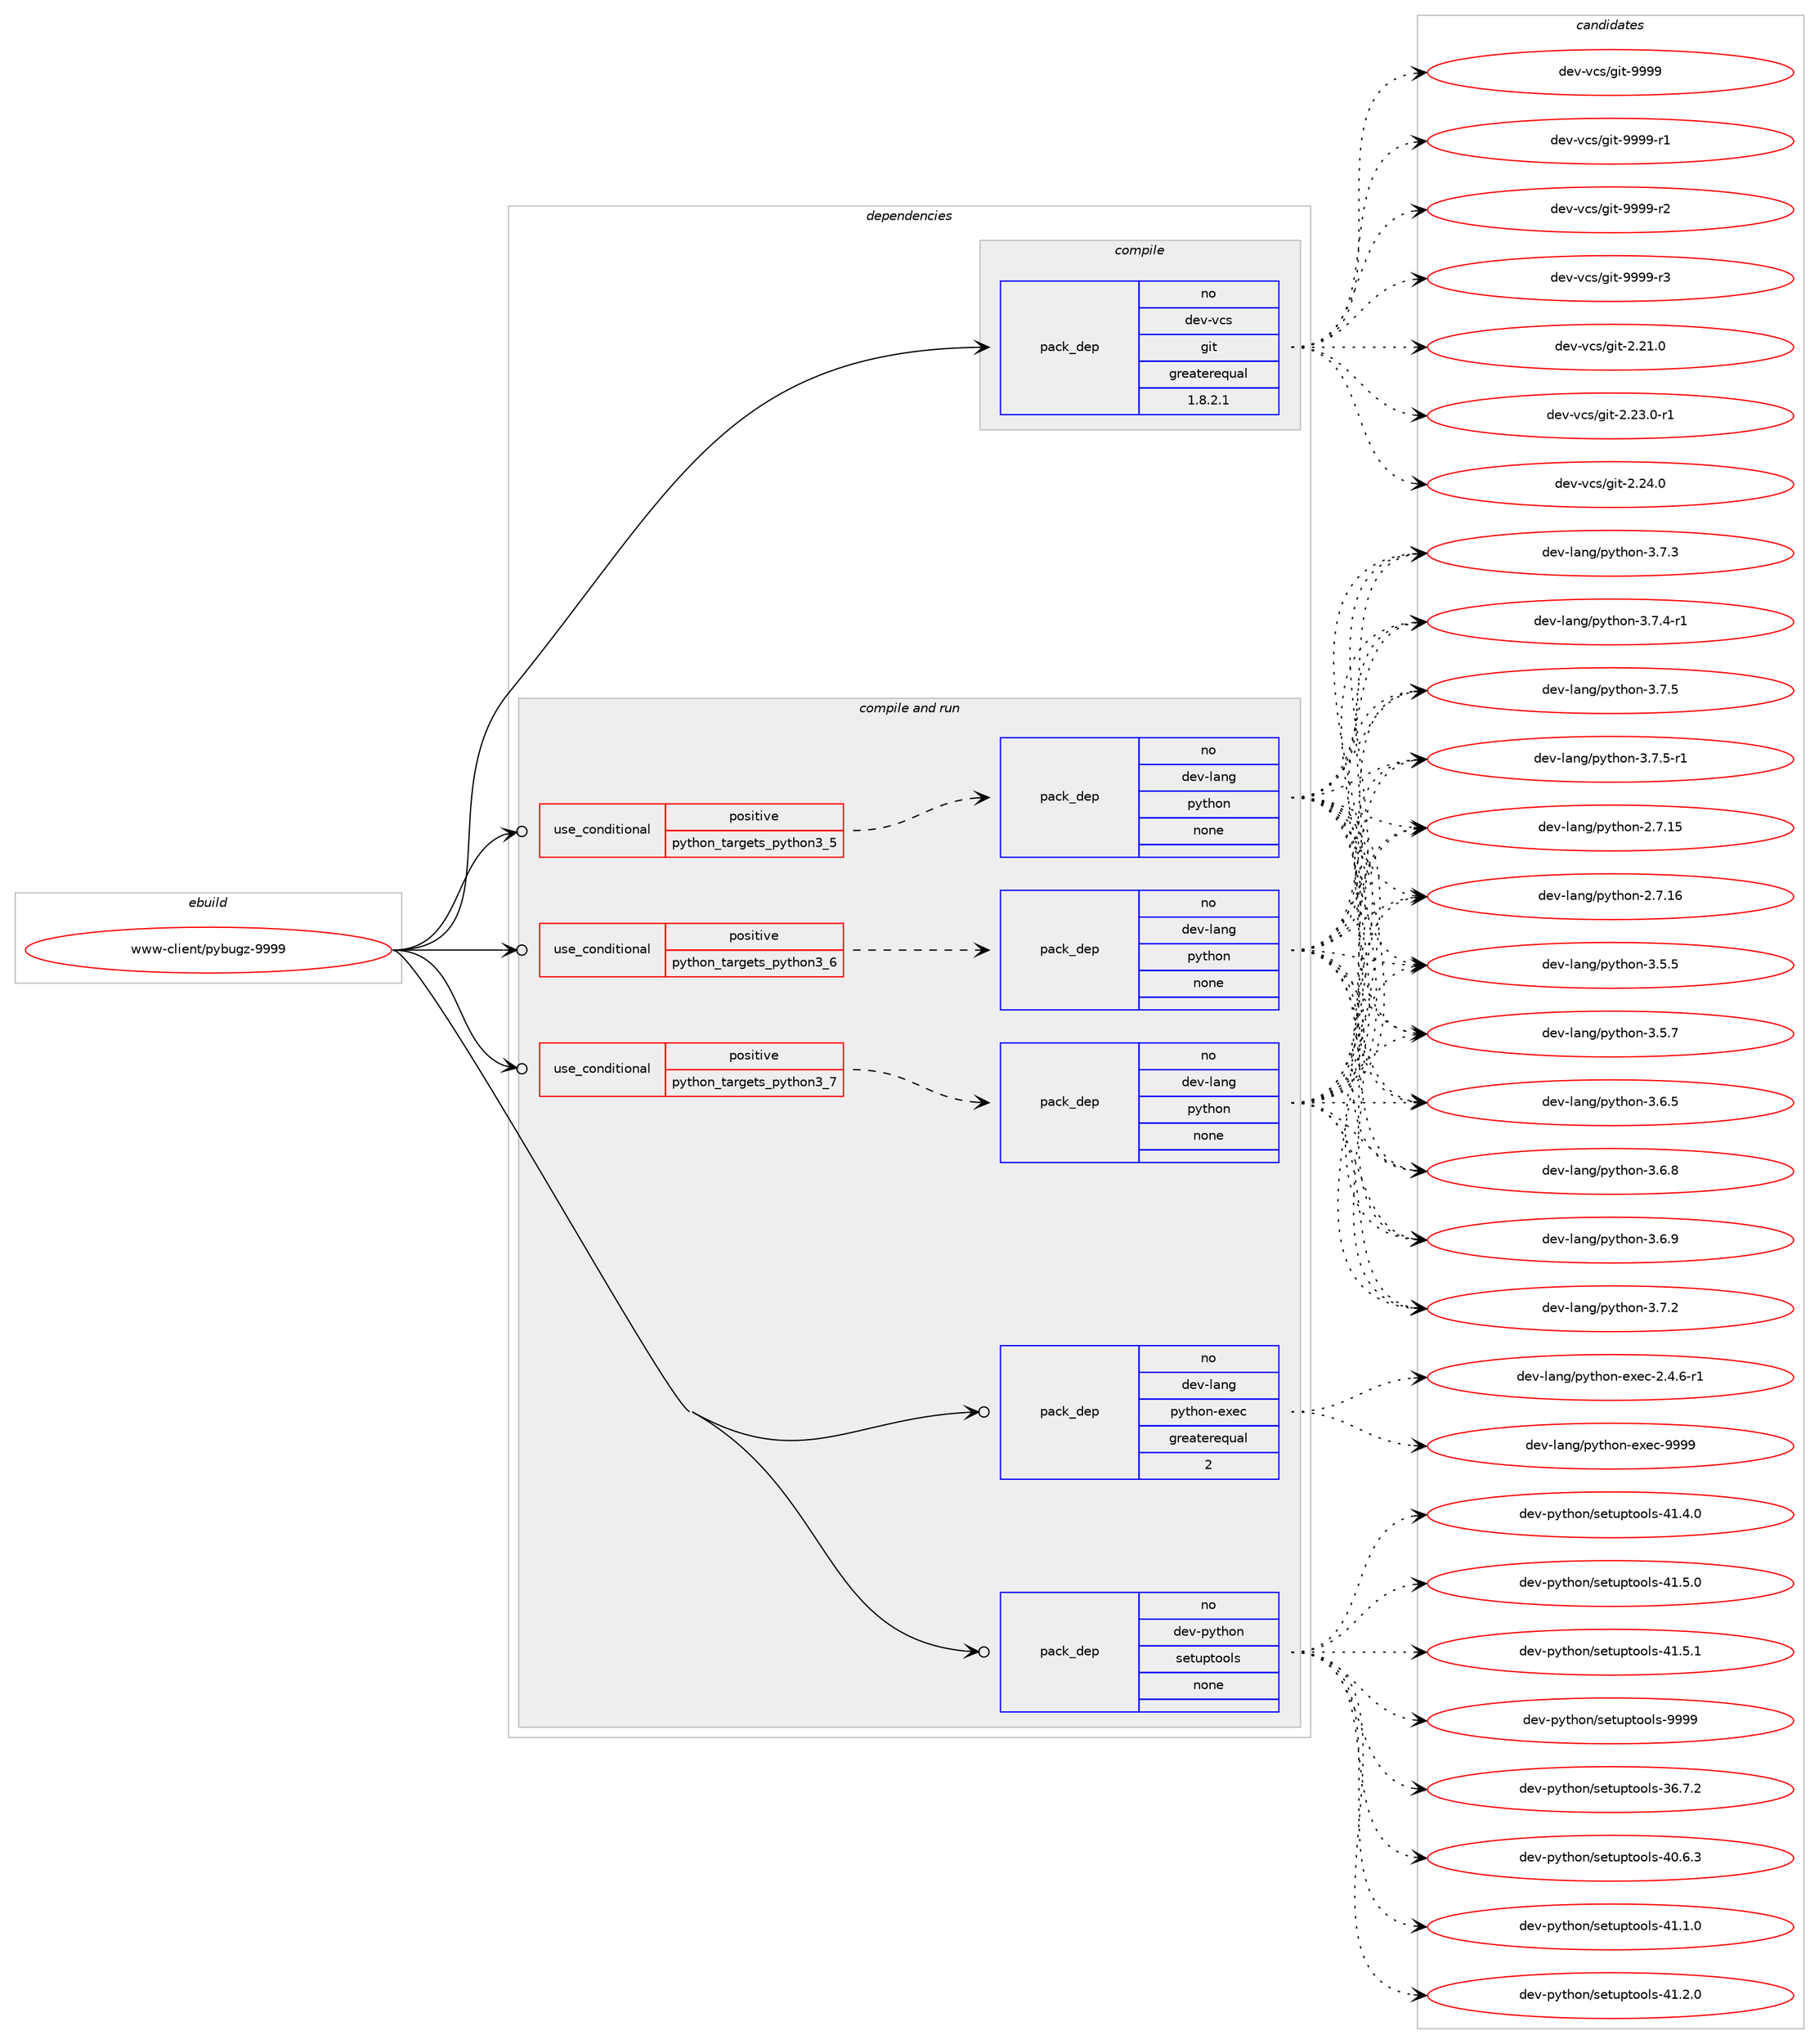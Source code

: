 digraph prolog {

# *************
# Graph options
# *************

newrank=true;
concentrate=true;
compound=true;
graph [rankdir=LR,fontname=Helvetica,fontsize=10,ranksep=1.5];#, ranksep=2.5, nodesep=0.2];
edge  [arrowhead=vee];
node  [fontname=Helvetica,fontsize=10];

# **********
# The ebuild
# **********

subgraph cluster_leftcol {
color=gray;
rank=same;
label=<<i>ebuild</i>>;
id [label="www-client/pybugz-9999", color=red, width=4, href="../www-client/pybugz-9999.svg"];
}

# ****************
# The dependencies
# ****************

subgraph cluster_midcol {
color=gray;
label=<<i>dependencies</i>>;
subgraph cluster_compile {
fillcolor="#eeeeee";
style=filled;
label=<<i>compile</i>>;
subgraph pack674352 {
dependency908390 [label=<<TABLE BORDER="0" CELLBORDER="1" CELLSPACING="0" CELLPADDING="4" WIDTH="220"><TR><TD ROWSPAN="6" CELLPADDING="30">pack_dep</TD></TR><TR><TD WIDTH="110">no</TD></TR><TR><TD>dev-vcs</TD></TR><TR><TD>git</TD></TR><TR><TD>greaterequal</TD></TR><TR><TD>1.8.2.1</TD></TR></TABLE>>, shape=none, color=blue];
}
id:e -> dependency908390:w [weight=20,style="solid",arrowhead="vee"];
}
subgraph cluster_compileandrun {
fillcolor="#eeeeee";
style=filled;
label=<<i>compile and run</i>>;
subgraph cond217682 {
dependency908391 [label=<<TABLE BORDER="0" CELLBORDER="1" CELLSPACING="0" CELLPADDING="4"><TR><TD ROWSPAN="3" CELLPADDING="10">use_conditional</TD></TR><TR><TD>positive</TD></TR><TR><TD>python_targets_python3_5</TD></TR></TABLE>>, shape=none, color=red];
subgraph pack674353 {
dependency908392 [label=<<TABLE BORDER="0" CELLBORDER="1" CELLSPACING="0" CELLPADDING="4" WIDTH="220"><TR><TD ROWSPAN="6" CELLPADDING="30">pack_dep</TD></TR><TR><TD WIDTH="110">no</TD></TR><TR><TD>dev-lang</TD></TR><TR><TD>python</TD></TR><TR><TD>none</TD></TR><TR><TD></TD></TR></TABLE>>, shape=none, color=blue];
}
dependency908391:e -> dependency908392:w [weight=20,style="dashed",arrowhead="vee"];
}
id:e -> dependency908391:w [weight=20,style="solid",arrowhead="odotvee"];
subgraph cond217683 {
dependency908393 [label=<<TABLE BORDER="0" CELLBORDER="1" CELLSPACING="0" CELLPADDING="4"><TR><TD ROWSPAN="3" CELLPADDING="10">use_conditional</TD></TR><TR><TD>positive</TD></TR><TR><TD>python_targets_python3_6</TD></TR></TABLE>>, shape=none, color=red];
subgraph pack674354 {
dependency908394 [label=<<TABLE BORDER="0" CELLBORDER="1" CELLSPACING="0" CELLPADDING="4" WIDTH="220"><TR><TD ROWSPAN="6" CELLPADDING="30">pack_dep</TD></TR><TR><TD WIDTH="110">no</TD></TR><TR><TD>dev-lang</TD></TR><TR><TD>python</TD></TR><TR><TD>none</TD></TR><TR><TD></TD></TR></TABLE>>, shape=none, color=blue];
}
dependency908393:e -> dependency908394:w [weight=20,style="dashed",arrowhead="vee"];
}
id:e -> dependency908393:w [weight=20,style="solid",arrowhead="odotvee"];
subgraph cond217684 {
dependency908395 [label=<<TABLE BORDER="0" CELLBORDER="1" CELLSPACING="0" CELLPADDING="4"><TR><TD ROWSPAN="3" CELLPADDING="10">use_conditional</TD></TR><TR><TD>positive</TD></TR><TR><TD>python_targets_python3_7</TD></TR></TABLE>>, shape=none, color=red];
subgraph pack674355 {
dependency908396 [label=<<TABLE BORDER="0" CELLBORDER="1" CELLSPACING="0" CELLPADDING="4" WIDTH="220"><TR><TD ROWSPAN="6" CELLPADDING="30">pack_dep</TD></TR><TR><TD WIDTH="110">no</TD></TR><TR><TD>dev-lang</TD></TR><TR><TD>python</TD></TR><TR><TD>none</TD></TR><TR><TD></TD></TR></TABLE>>, shape=none, color=blue];
}
dependency908395:e -> dependency908396:w [weight=20,style="dashed",arrowhead="vee"];
}
id:e -> dependency908395:w [weight=20,style="solid",arrowhead="odotvee"];
subgraph pack674356 {
dependency908397 [label=<<TABLE BORDER="0" CELLBORDER="1" CELLSPACING="0" CELLPADDING="4" WIDTH="220"><TR><TD ROWSPAN="6" CELLPADDING="30">pack_dep</TD></TR><TR><TD WIDTH="110">no</TD></TR><TR><TD>dev-lang</TD></TR><TR><TD>python-exec</TD></TR><TR><TD>greaterequal</TD></TR><TR><TD>2</TD></TR></TABLE>>, shape=none, color=blue];
}
id:e -> dependency908397:w [weight=20,style="solid",arrowhead="odotvee"];
subgraph pack674357 {
dependency908398 [label=<<TABLE BORDER="0" CELLBORDER="1" CELLSPACING="0" CELLPADDING="4" WIDTH="220"><TR><TD ROWSPAN="6" CELLPADDING="30">pack_dep</TD></TR><TR><TD WIDTH="110">no</TD></TR><TR><TD>dev-python</TD></TR><TR><TD>setuptools</TD></TR><TR><TD>none</TD></TR><TR><TD></TD></TR></TABLE>>, shape=none, color=blue];
}
id:e -> dependency908398:w [weight=20,style="solid",arrowhead="odotvee"];
}
subgraph cluster_run {
fillcolor="#eeeeee";
style=filled;
label=<<i>run</i>>;
}
}

# **************
# The candidates
# **************

subgraph cluster_choices {
rank=same;
color=gray;
label=<<i>candidates</i>>;

subgraph choice674352 {
color=black;
nodesep=1;
choice10010111845118991154710310511645504650494648 [label="dev-vcs/git-2.21.0", color=red, width=4,href="../dev-vcs/git-2.21.0.svg"];
choice100101118451189911547103105116455046505146484511449 [label="dev-vcs/git-2.23.0-r1", color=red, width=4,href="../dev-vcs/git-2.23.0-r1.svg"];
choice10010111845118991154710310511645504650524648 [label="dev-vcs/git-2.24.0", color=red, width=4,href="../dev-vcs/git-2.24.0.svg"];
choice1001011184511899115471031051164557575757 [label="dev-vcs/git-9999", color=red, width=4,href="../dev-vcs/git-9999.svg"];
choice10010111845118991154710310511645575757574511449 [label="dev-vcs/git-9999-r1", color=red, width=4,href="../dev-vcs/git-9999-r1.svg"];
choice10010111845118991154710310511645575757574511450 [label="dev-vcs/git-9999-r2", color=red, width=4,href="../dev-vcs/git-9999-r2.svg"];
choice10010111845118991154710310511645575757574511451 [label="dev-vcs/git-9999-r3", color=red, width=4,href="../dev-vcs/git-9999-r3.svg"];
dependency908390:e -> choice10010111845118991154710310511645504650494648:w [style=dotted,weight="100"];
dependency908390:e -> choice100101118451189911547103105116455046505146484511449:w [style=dotted,weight="100"];
dependency908390:e -> choice10010111845118991154710310511645504650524648:w [style=dotted,weight="100"];
dependency908390:e -> choice1001011184511899115471031051164557575757:w [style=dotted,weight="100"];
dependency908390:e -> choice10010111845118991154710310511645575757574511449:w [style=dotted,weight="100"];
dependency908390:e -> choice10010111845118991154710310511645575757574511450:w [style=dotted,weight="100"];
dependency908390:e -> choice10010111845118991154710310511645575757574511451:w [style=dotted,weight="100"];
}
subgraph choice674353 {
color=black;
nodesep=1;
choice10010111845108971101034711212111610411111045504655464953 [label="dev-lang/python-2.7.15", color=red, width=4,href="../dev-lang/python-2.7.15.svg"];
choice10010111845108971101034711212111610411111045504655464954 [label="dev-lang/python-2.7.16", color=red, width=4,href="../dev-lang/python-2.7.16.svg"];
choice100101118451089711010347112121116104111110455146534653 [label="dev-lang/python-3.5.5", color=red, width=4,href="../dev-lang/python-3.5.5.svg"];
choice100101118451089711010347112121116104111110455146534655 [label="dev-lang/python-3.5.7", color=red, width=4,href="../dev-lang/python-3.5.7.svg"];
choice100101118451089711010347112121116104111110455146544653 [label="dev-lang/python-3.6.5", color=red, width=4,href="../dev-lang/python-3.6.5.svg"];
choice100101118451089711010347112121116104111110455146544656 [label="dev-lang/python-3.6.8", color=red, width=4,href="../dev-lang/python-3.6.8.svg"];
choice100101118451089711010347112121116104111110455146544657 [label="dev-lang/python-3.6.9", color=red, width=4,href="../dev-lang/python-3.6.9.svg"];
choice100101118451089711010347112121116104111110455146554650 [label="dev-lang/python-3.7.2", color=red, width=4,href="../dev-lang/python-3.7.2.svg"];
choice100101118451089711010347112121116104111110455146554651 [label="dev-lang/python-3.7.3", color=red, width=4,href="../dev-lang/python-3.7.3.svg"];
choice1001011184510897110103471121211161041111104551465546524511449 [label="dev-lang/python-3.7.4-r1", color=red, width=4,href="../dev-lang/python-3.7.4-r1.svg"];
choice100101118451089711010347112121116104111110455146554653 [label="dev-lang/python-3.7.5", color=red, width=4,href="../dev-lang/python-3.7.5.svg"];
choice1001011184510897110103471121211161041111104551465546534511449 [label="dev-lang/python-3.7.5-r1", color=red, width=4,href="../dev-lang/python-3.7.5-r1.svg"];
dependency908392:e -> choice10010111845108971101034711212111610411111045504655464953:w [style=dotted,weight="100"];
dependency908392:e -> choice10010111845108971101034711212111610411111045504655464954:w [style=dotted,weight="100"];
dependency908392:e -> choice100101118451089711010347112121116104111110455146534653:w [style=dotted,weight="100"];
dependency908392:e -> choice100101118451089711010347112121116104111110455146534655:w [style=dotted,weight="100"];
dependency908392:e -> choice100101118451089711010347112121116104111110455146544653:w [style=dotted,weight="100"];
dependency908392:e -> choice100101118451089711010347112121116104111110455146544656:w [style=dotted,weight="100"];
dependency908392:e -> choice100101118451089711010347112121116104111110455146544657:w [style=dotted,weight="100"];
dependency908392:e -> choice100101118451089711010347112121116104111110455146554650:w [style=dotted,weight="100"];
dependency908392:e -> choice100101118451089711010347112121116104111110455146554651:w [style=dotted,weight="100"];
dependency908392:e -> choice1001011184510897110103471121211161041111104551465546524511449:w [style=dotted,weight="100"];
dependency908392:e -> choice100101118451089711010347112121116104111110455146554653:w [style=dotted,weight="100"];
dependency908392:e -> choice1001011184510897110103471121211161041111104551465546534511449:w [style=dotted,weight="100"];
}
subgraph choice674354 {
color=black;
nodesep=1;
choice10010111845108971101034711212111610411111045504655464953 [label="dev-lang/python-2.7.15", color=red, width=4,href="../dev-lang/python-2.7.15.svg"];
choice10010111845108971101034711212111610411111045504655464954 [label="dev-lang/python-2.7.16", color=red, width=4,href="../dev-lang/python-2.7.16.svg"];
choice100101118451089711010347112121116104111110455146534653 [label="dev-lang/python-3.5.5", color=red, width=4,href="../dev-lang/python-3.5.5.svg"];
choice100101118451089711010347112121116104111110455146534655 [label="dev-lang/python-3.5.7", color=red, width=4,href="../dev-lang/python-3.5.7.svg"];
choice100101118451089711010347112121116104111110455146544653 [label="dev-lang/python-3.6.5", color=red, width=4,href="../dev-lang/python-3.6.5.svg"];
choice100101118451089711010347112121116104111110455146544656 [label="dev-lang/python-3.6.8", color=red, width=4,href="../dev-lang/python-3.6.8.svg"];
choice100101118451089711010347112121116104111110455146544657 [label="dev-lang/python-3.6.9", color=red, width=4,href="../dev-lang/python-3.6.9.svg"];
choice100101118451089711010347112121116104111110455146554650 [label="dev-lang/python-3.7.2", color=red, width=4,href="../dev-lang/python-3.7.2.svg"];
choice100101118451089711010347112121116104111110455146554651 [label="dev-lang/python-3.7.3", color=red, width=4,href="../dev-lang/python-3.7.3.svg"];
choice1001011184510897110103471121211161041111104551465546524511449 [label="dev-lang/python-3.7.4-r1", color=red, width=4,href="../dev-lang/python-3.7.4-r1.svg"];
choice100101118451089711010347112121116104111110455146554653 [label="dev-lang/python-3.7.5", color=red, width=4,href="../dev-lang/python-3.7.5.svg"];
choice1001011184510897110103471121211161041111104551465546534511449 [label="dev-lang/python-3.7.5-r1", color=red, width=4,href="../dev-lang/python-3.7.5-r1.svg"];
dependency908394:e -> choice10010111845108971101034711212111610411111045504655464953:w [style=dotted,weight="100"];
dependency908394:e -> choice10010111845108971101034711212111610411111045504655464954:w [style=dotted,weight="100"];
dependency908394:e -> choice100101118451089711010347112121116104111110455146534653:w [style=dotted,weight="100"];
dependency908394:e -> choice100101118451089711010347112121116104111110455146534655:w [style=dotted,weight="100"];
dependency908394:e -> choice100101118451089711010347112121116104111110455146544653:w [style=dotted,weight="100"];
dependency908394:e -> choice100101118451089711010347112121116104111110455146544656:w [style=dotted,weight="100"];
dependency908394:e -> choice100101118451089711010347112121116104111110455146544657:w [style=dotted,weight="100"];
dependency908394:e -> choice100101118451089711010347112121116104111110455146554650:w [style=dotted,weight="100"];
dependency908394:e -> choice100101118451089711010347112121116104111110455146554651:w [style=dotted,weight="100"];
dependency908394:e -> choice1001011184510897110103471121211161041111104551465546524511449:w [style=dotted,weight="100"];
dependency908394:e -> choice100101118451089711010347112121116104111110455146554653:w [style=dotted,weight="100"];
dependency908394:e -> choice1001011184510897110103471121211161041111104551465546534511449:w [style=dotted,weight="100"];
}
subgraph choice674355 {
color=black;
nodesep=1;
choice10010111845108971101034711212111610411111045504655464953 [label="dev-lang/python-2.7.15", color=red, width=4,href="../dev-lang/python-2.7.15.svg"];
choice10010111845108971101034711212111610411111045504655464954 [label="dev-lang/python-2.7.16", color=red, width=4,href="../dev-lang/python-2.7.16.svg"];
choice100101118451089711010347112121116104111110455146534653 [label="dev-lang/python-3.5.5", color=red, width=4,href="../dev-lang/python-3.5.5.svg"];
choice100101118451089711010347112121116104111110455146534655 [label="dev-lang/python-3.5.7", color=red, width=4,href="../dev-lang/python-3.5.7.svg"];
choice100101118451089711010347112121116104111110455146544653 [label="dev-lang/python-3.6.5", color=red, width=4,href="../dev-lang/python-3.6.5.svg"];
choice100101118451089711010347112121116104111110455146544656 [label="dev-lang/python-3.6.8", color=red, width=4,href="../dev-lang/python-3.6.8.svg"];
choice100101118451089711010347112121116104111110455146544657 [label="dev-lang/python-3.6.9", color=red, width=4,href="../dev-lang/python-3.6.9.svg"];
choice100101118451089711010347112121116104111110455146554650 [label="dev-lang/python-3.7.2", color=red, width=4,href="../dev-lang/python-3.7.2.svg"];
choice100101118451089711010347112121116104111110455146554651 [label="dev-lang/python-3.7.3", color=red, width=4,href="../dev-lang/python-3.7.3.svg"];
choice1001011184510897110103471121211161041111104551465546524511449 [label="dev-lang/python-3.7.4-r1", color=red, width=4,href="../dev-lang/python-3.7.4-r1.svg"];
choice100101118451089711010347112121116104111110455146554653 [label="dev-lang/python-3.7.5", color=red, width=4,href="../dev-lang/python-3.7.5.svg"];
choice1001011184510897110103471121211161041111104551465546534511449 [label="dev-lang/python-3.7.5-r1", color=red, width=4,href="../dev-lang/python-3.7.5-r1.svg"];
dependency908396:e -> choice10010111845108971101034711212111610411111045504655464953:w [style=dotted,weight="100"];
dependency908396:e -> choice10010111845108971101034711212111610411111045504655464954:w [style=dotted,weight="100"];
dependency908396:e -> choice100101118451089711010347112121116104111110455146534653:w [style=dotted,weight="100"];
dependency908396:e -> choice100101118451089711010347112121116104111110455146534655:w [style=dotted,weight="100"];
dependency908396:e -> choice100101118451089711010347112121116104111110455146544653:w [style=dotted,weight="100"];
dependency908396:e -> choice100101118451089711010347112121116104111110455146544656:w [style=dotted,weight="100"];
dependency908396:e -> choice100101118451089711010347112121116104111110455146544657:w [style=dotted,weight="100"];
dependency908396:e -> choice100101118451089711010347112121116104111110455146554650:w [style=dotted,weight="100"];
dependency908396:e -> choice100101118451089711010347112121116104111110455146554651:w [style=dotted,weight="100"];
dependency908396:e -> choice1001011184510897110103471121211161041111104551465546524511449:w [style=dotted,weight="100"];
dependency908396:e -> choice100101118451089711010347112121116104111110455146554653:w [style=dotted,weight="100"];
dependency908396:e -> choice1001011184510897110103471121211161041111104551465546534511449:w [style=dotted,weight="100"];
}
subgraph choice674356 {
color=black;
nodesep=1;
choice10010111845108971101034711212111610411111045101120101994550465246544511449 [label="dev-lang/python-exec-2.4.6-r1", color=red, width=4,href="../dev-lang/python-exec-2.4.6-r1.svg"];
choice10010111845108971101034711212111610411111045101120101994557575757 [label="dev-lang/python-exec-9999", color=red, width=4,href="../dev-lang/python-exec-9999.svg"];
dependency908397:e -> choice10010111845108971101034711212111610411111045101120101994550465246544511449:w [style=dotted,weight="100"];
dependency908397:e -> choice10010111845108971101034711212111610411111045101120101994557575757:w [style=dotted,weight="100"];
}
subgraph choice674357 {
color=black;
nodesep=1;
choice100101118451121211161041111104711510111611711211611111110811545515446554650 [label="dev-python/setuptools-36.7.2", color=red, width=4,href="../dev-python/setuptools-36.7.2.svg"];
choice100101118451121211161041111104711510111611711211611111110811545524846544651 [label="dev-python/setuptools-40.6.3", color=red, width=4,href="../dev-python/setuptools-40.6.3.svg"];
choice100101118451121211161041111104711510111611711211611111110811545524946494648 [label="dev-python/setuptools-41.1.0", color=red, width=4,href="../dev-python/setuptools-41.1.0.svg"];
choice100101118451121211161041111104711510111611711211611111110811545524946504648 [label="dev-python/setuptools-41.2.0", color=red, width=4,href="../dev-python/setuptools-41.2.0.svg"];
choice100101118451121211161041111104711510111611711211611111110811545524946524648 [label="dev-python/setuptools-41.4.0", color=red, width=4,href="../dev-python/setuptools-41.4.0.svg"];
choice100101118451121211161041111104711510111611711211611111110811545524946534648 [label="dev-python/setuptools-41.5.0", color=red, width=4,href="../dev-python/setuptools-41.5.0.svg"];
choice100101118451121211161041111104711510111611711211611111110811545524946534649 [label="dev-python/setuptools-41.5.1", color=red, width=4,href="../dev-python/setuptools-41.5.1.svg"];
choice10010111845112121116104111110471151011161171121161111111081154557575757 [label="dev-python/setuptools-9999", color=red, width=4,href="../dev-python/setuptools-9999.svg"];
dependency908398:e -> choice100101118451121211161041111104711510111611711211611111110811545515446554650:w [style=dotted,weight="100"];
dependency908398:e -> choice100101118451121211161041111104711510111611711211611111110811545524846544651:w [style=dotted,weight="100"];
dependency908398:e -> choice100101118451121211161041111104711510111611711211611111110811545524946494648:w [style=dotted,weight="100"];
dependency908398:e -> choice100101118451121211161041111104711510111611711211611111110811545524946504648:w [style=dotted,weight="100"];
dependency908398:e -> choice100101118451121211161041111104711510111611711211611111110811545524946524648:w [style=dotted,weight="100"];
dependency908398:e -> choice100101118451121211161041111104711510111611711211611111110811545524946534648:w [style=dotted,weight="100"];
dependency908398:e -> choice100101118451121211161041111104711510111611711211611111110811545524946534649:w [style=dotted,weight="100"];
dependency908398:e -> choice10010111845112121116104111110471151011161171121161111111081154557575757:w [style=dotted,weight="100"];
}
}

}
